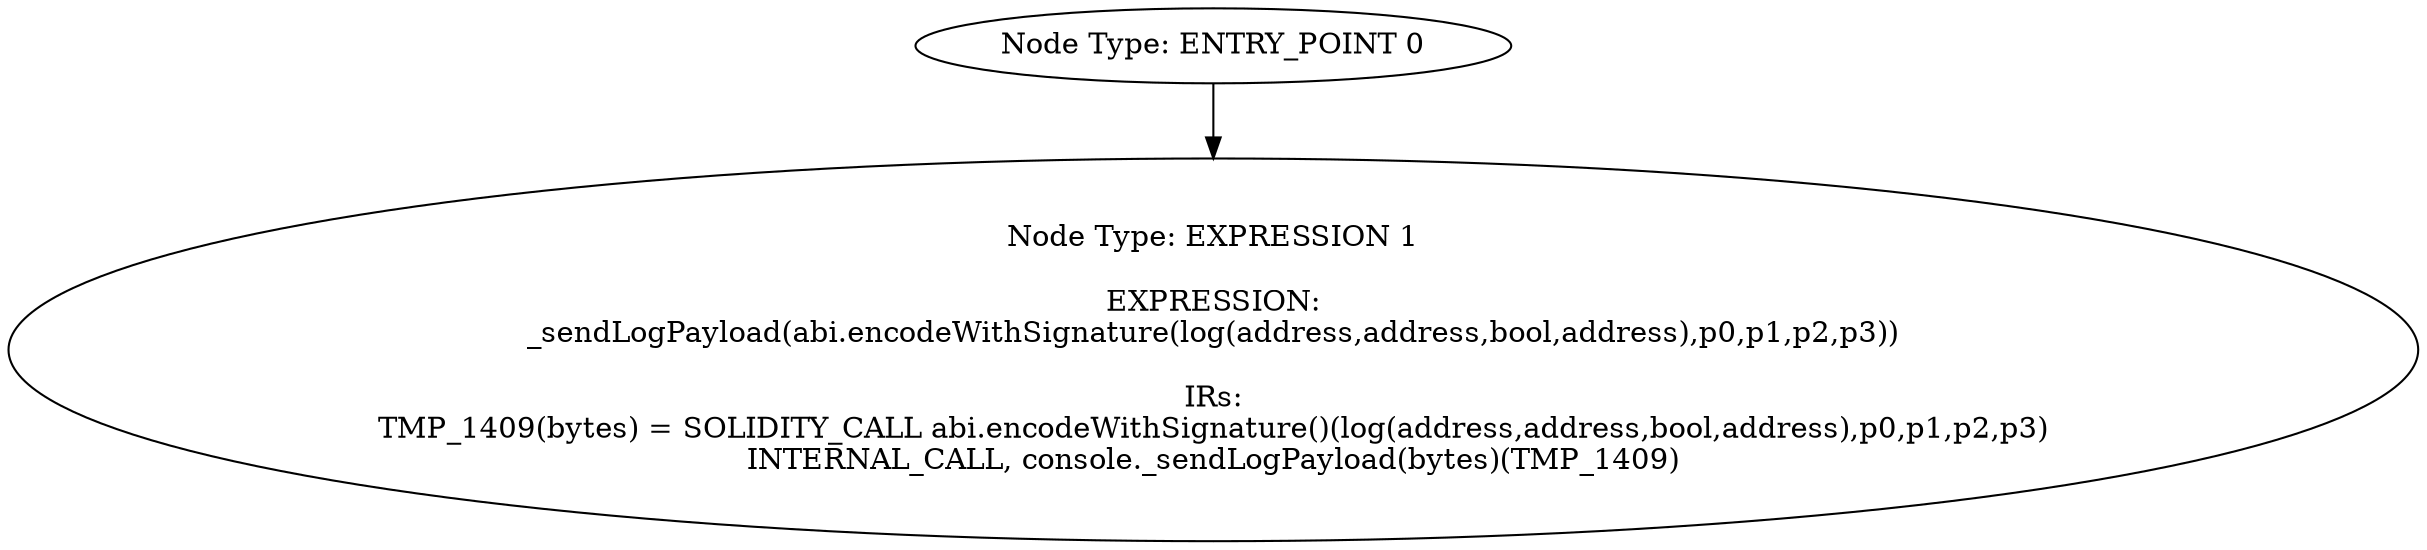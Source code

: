 digraph{
0[label="Node Type: ENTRY_POINT 0
"];
0->1;
1[label="Node Type: EXPRESSION 1

EXPRESSION:
_sendLogPayload(abi.encodeWithSignature(log(address,address,bool,address),p0,p1,p2,p3))

IRs:
TMP_1409(bytes) = SOLIDITY_CALL abi.encodeWithSignature()(log(address,address,bool,address),p0,p1,p2,p3)
INTERNAL_CALL, console._sendLogPayload(bytes)(TMP_1409)"];
}
